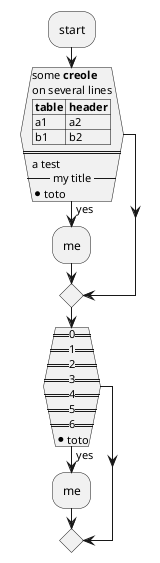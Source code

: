 {
  "sha1": "ki7tsto0fm5ugkw72jxzhuzhjhp8a3n",
  "insertion": {
    "when": "2024-06-03T18:59:33.013Z",
    "user": "plantuml@gmail.com"
  }
}
@startuml
:start;
if (some **creole**
on several lines
|= table |= header |
| a1 | a2 |
| b1 | b2 |
====
a test
-- my title --
* toto) then (yes)
  :me;
endif
 if (==0==
==1==
==2==
==3==
==4==
==5==
==6==
* toto) then (yes)
  :me;
endif
@enduml
